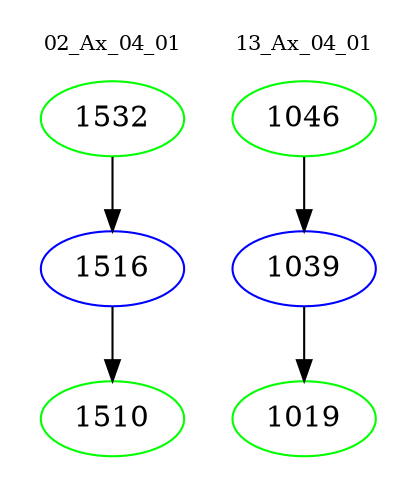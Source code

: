 digraph{
subgraph cluster_0 {
color = white
label = "02_Ax_04_01";
fontsize=10;
T0_1532 [label="1532", color="green"]
T0_1532 -> T0_1516 [color="black"]
T0_1516 [label="1516", color="blue"]
T0_1516 -> T0_1510 [color="black"]
T0_1510 [label="1510", color="green"]
}
subgraph cluster_1 {
color = white
label = "13_Ax_04_01";
fontsize=10;
T1_1046 [label="1046", color="green"]
T1_1046 -> T1_1039 [color="black"]
T1_1039 [label="1039", color="blue"]
T1_1039 -> T1_1019 [color="black"]
T1_1019 [label="1019", color="green"]
}
}
